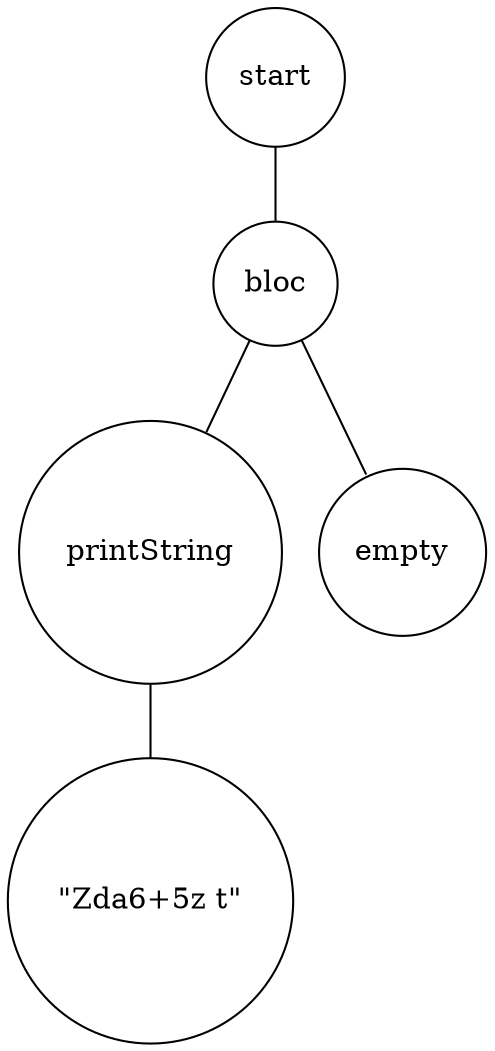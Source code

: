 digraph {
	node [shape=circle]
	"8337dd8e-838b-4d50-a8b0-562d82c3ab5b" [label=start]
	"52a7496a-95f4-46e9-9630-f967b27b3291" [label=bloc]
	"2b863d12-9b9a-40ba-950c-472797ebab64" [label=printString]
	"a7ad0898-a440-4cd5-8e9a-196ae520d6d9" [label="\"Zda6+5z t\""]
	"2b863d12-9b9a-40ba-950c-472797ebab64" -> "a7ad0898-a440-4cd5-8e9a-196ae520d6d9" [arrowsize=0]
	"52a7496a-95f4-46e9-9630-f967b27b3291" -> "2b863d12-9b9a-40ba-950c-472797ebab64" [arrowsize=0]
	"24ac44f2-b227-4801-85cb-f6c242638378" [label=empty]
	"52a7496a-95f4-46e9-9630-f967b27b3291" -> "24ac44f2-b227-4801-85cb-f6c242638378" [arrowsize=0]
	"8337dd8e-838b-4d50-a8b0-562d82c3ab5b" -> "52a7496a-95f4-46e9-9630-f967b27b3291" [arrowsize=0]
}
